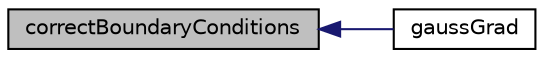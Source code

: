 digraph "correctBoundaryConditions"
{
  bgcolor="transparent";
  edge [fontname="Helvetica",fontsize="10",labelfontname="Helvetica",labelfontsize="10"];
  node [fontname="Helvetica",fontsize="10",shape=record];
  rankdir="LR";
  Node153 [label="correctBoundaryConditions",height=0.2,width=0.4,color="black", fillcolor="grey75", style="filled", fontcolor="black"];
  Node153 -> Node154 [dir="back",color="midnightblue",fontsize="10",style="solid",fontname="Helvetica"];
  Node154 [label="gaussGrad",height=0.2,width=0.4,color="black",URL="$a23357.html#ace6c2051286514eb33d4839e9b6b9573",tooltip="Construct from mesh and Istream. "];
}
